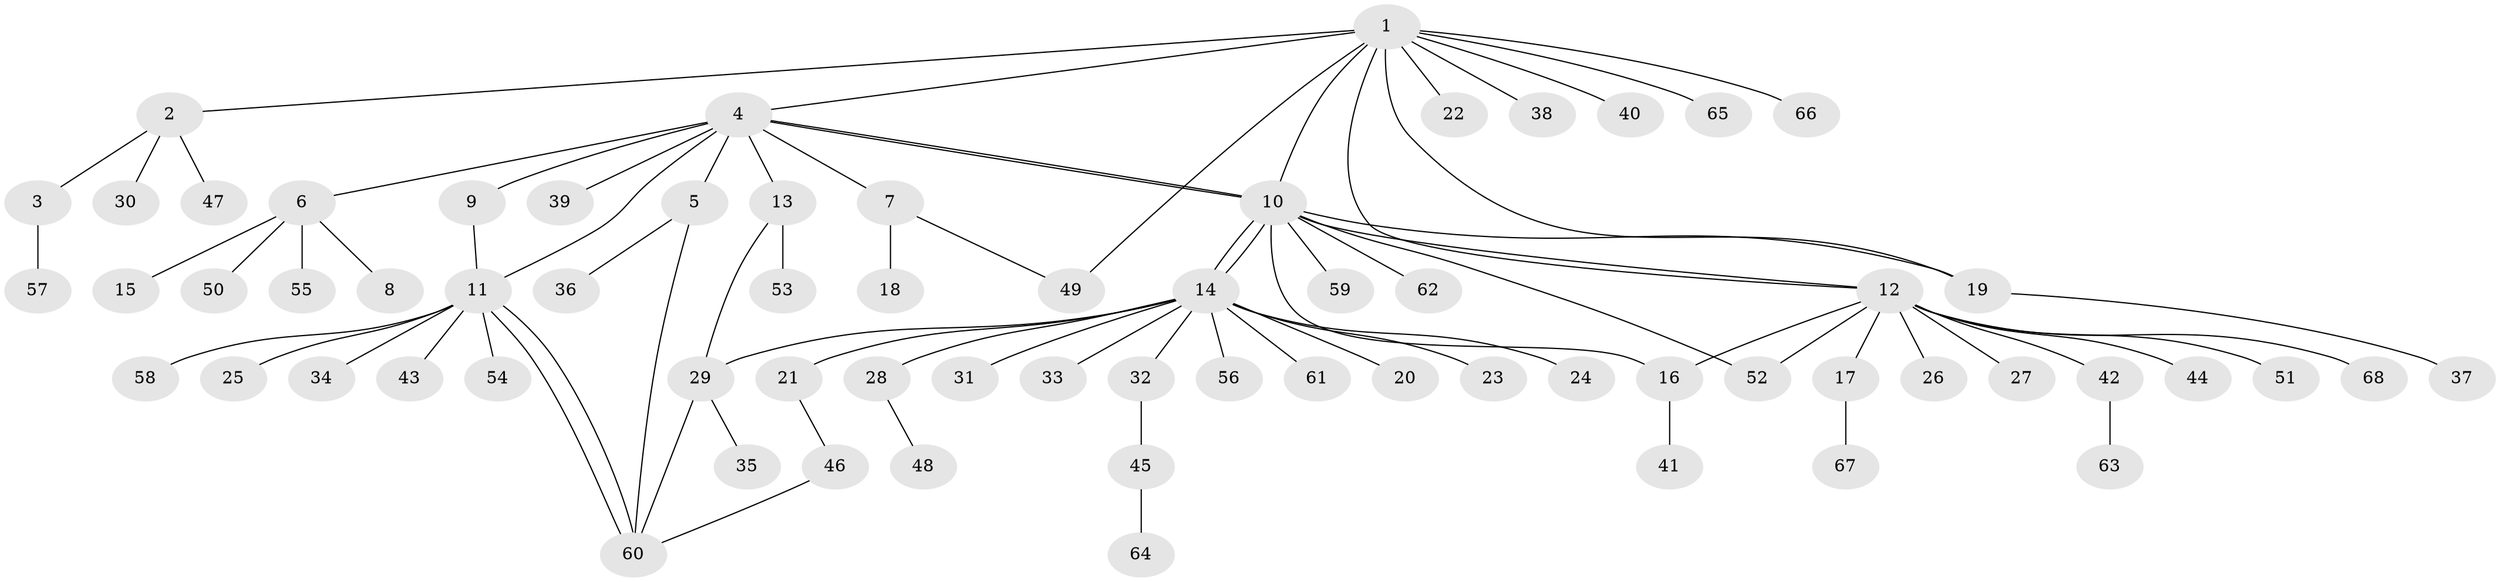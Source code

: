 // Generated by graph-tools (version 1.1) at 2025/35/03/09/25 02:35:39]
// undirected, 68 vertices, 81 edges
graph export_dot {
graph [start="1"]
  node [color=gray90,style=filled];
  1;
  2;
  3;
  4;
  5;
  6;
  7;
  8;
  9;
  10;
  11;
  12;
  13;
  14;
  15;
  16;
  17;
  18;
  19;
  20;
  21;
  22;
  23;
  24;
  25;
  26;
  27;
  28;
  29;
  30;
  31;
  32;
  33;
  34;
  35;
  36;
  37;
  38;
  39;
  40;
  41;
  42;
  43;
  44;
  45;
  46;
  47;
  48;
  49;
  50;
  51;
  52;
  53;
  54;
  55;
  56;
  57;
  58;
  59;
  60;
  61;
  62;
  63;
  64;
  65;
  66;
  67;
  68;
  1 -- 2;
  1 -- 4;
  1 -- 10;
  1 -- 12;
  1 -- 19;
  1 -- 22;
  1 -- 38;
  1 -- 40;
  1 -- 49;
  1 -- 65;
  1 -- 66;
  2 -- 3;
  2 -- 30;
  2 -- 47;
  3 -- 57;
  4 -- 5;
  4 -- 6;
  4 -- 7;
  4 -- 9;
  4 -- 10;
  4 -- 10;
  4 -- 11;
  4 -- 13;
  4 -- 39;
  5 -- 36;
  5 -- 60;
  6 -- 8;
  6 -- 15;
  6 -- 50;
  6 -- 55;
  7 -- 18;
  7 -- 49;
  9 -- 11;
  10 -- 12;
  10 -- 14;
  10 -- 14;
  10 -- 16;
  10 -- 19;
  10 -- 52;
  10 -- 59;
  10 -- 62;
  11 -- 25;
  11 -- 34;
  11 -- 43;
  11 -- 54;
  11 -- 58;
  11 -- 60;
  11 -- 60;
  12 -- 16;
  12 -- 17;
  12 -- 26;
  12 -- 27;
  12 -- 42;
  12 -- 44;
  12 -- 51;
  12 -- 52;
  12 -- 68;
  13 -- 29;
  13 -- 53;
  14 -- 20;
  14 -- 21;
  14 -- 23;
  14 -- 24;
  14 -- 28;
  14 -- 29;
  14 -- 31;
  14 -- 32;
  14 -- 33;
  14 -- 56;
  14 -- 61;
  16 -- 41;
  17 -- 67;
  19 -- 37;
  21 -- 46;
  28 -- 48;
  29 -- 35;
  29 -- 60;
  32 -- 45;
  42 -- 63;
  45 -- 64;
  46 -- 60;
}
